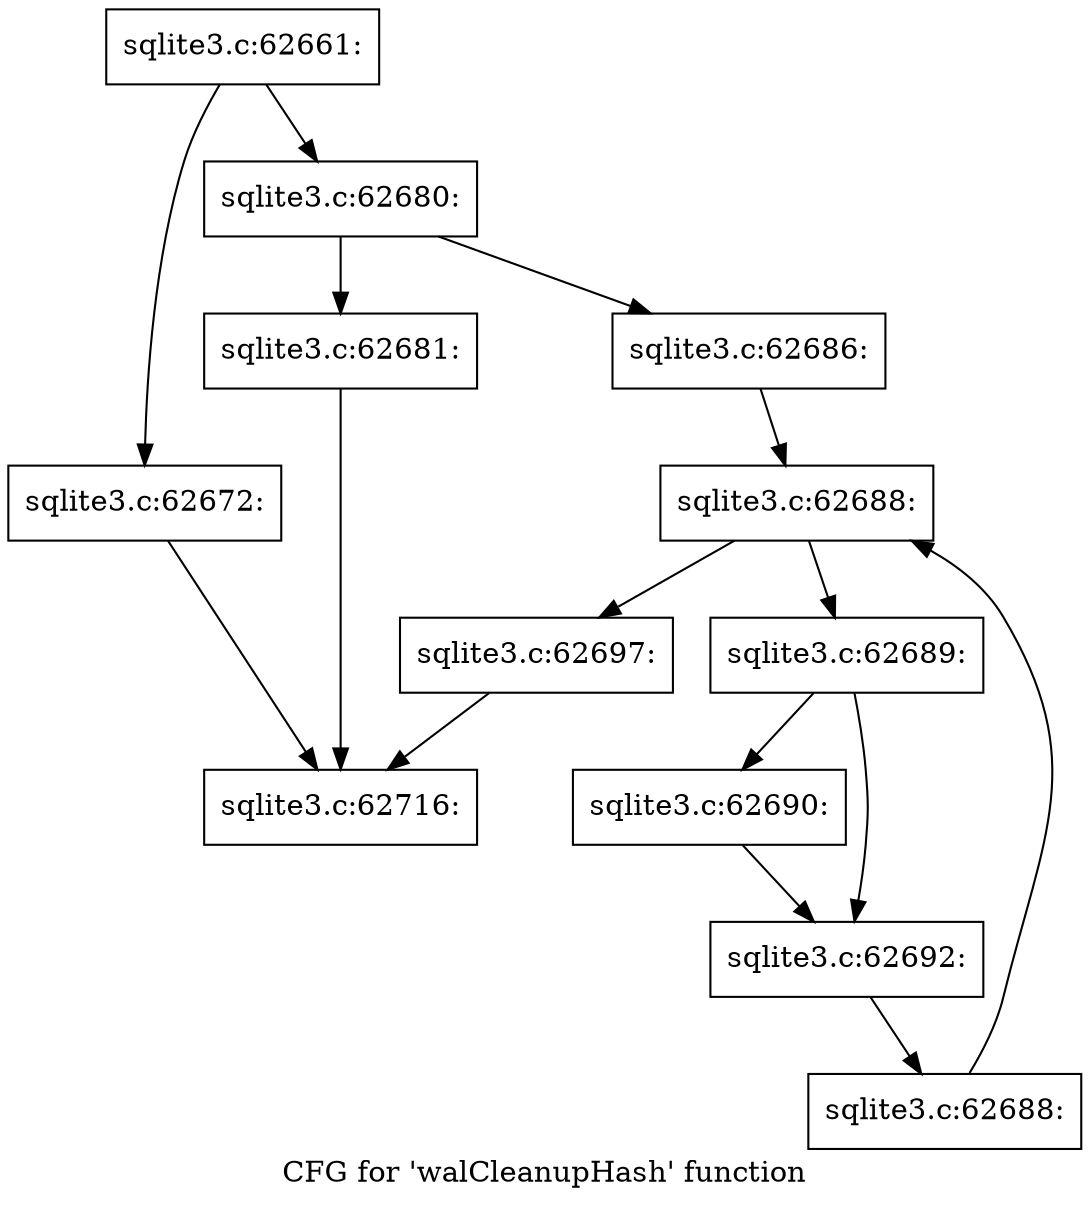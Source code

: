 digraph "CFG for 'walCleanupHash' function" {
	label="CFG for 'walCleanupHash' function";

	Node0x55c0f747d6a0 [shape=record,label="{sqlite3.c:62661:}"];
	Node0x55c0f747d6a0 -> Node0x55c0f74854e0;
	Node0x55c0f747d6a0 -> Node0x55c0f7485530;
	Node0x55c0f74854e0 [shape=record,label="{sqlite3.c:62672:}"];
	Node0x55c0f74854e0 -> Node0x55c0f747d820;
	Node0x55c0f7485530 [shape=record,label="{sqlite3.c:62680:}"];
	Node0x55c0f7485530 -> Node0x55c0f7486230;
	Node0x55c0f7485530 -> Node0x55c0f7486280;
	Node0x55c0f7486230 [shape=record,label="{sqlite3.c:62681:}"];
	Node0x55c0f7486230 -> Node0x55c0f747d820;
	Node0x55c0f7486280 [shape=record,label="{sqlite3.c:62686:}"];
	Node0x55c0f7486280 -> Node0x55c0f7486d90;
	Node0x55c0f7486d90 [shape=record,label="{sqlite3.c:62688:}"];
	Node0x55c0f7486d90 -> Node0x55c0f7486fb0;
	Node0x55c0f7486d90 -> Node0x55c0f7486be0;
	Node0x55c0f7486fb0 [shape=record,label="{sqlite3.c:62689:}"];
	Node0x55c0f7486fb0 -> Node0x55c0f74873c0;
	Node0x55c0f7486fb0 -> Node0x55c0f7487410;
	Node0x55c0f74873c0 [shape=record,label="{sqlite3.c:62690:}"];
	Node0x55c0f74873c0 -> Node0x55c0f7487410;
	Node0x55c0f7487410 [shape=record,label="{sqlite3.c:62692:}"];
	Node0x55c0f7487410 -> Node0x55c0f7486f20;
	Node0x55c0f7486f20 [shape=record,label="{sqlite3.c:62688:}"];
	Node0x55c0f7486f20 -> Node0x55c0f7486d90;
	Node0x55c0f7486be0 [shape=record,label="{sqlite3.c:62697:}"];
	Node0x55c0f7486be0 -> Node0x55c0f747d820;
	Node0x55c0f747d820 [shape=record,label="{sqlite3.c:62716:}"];
}
